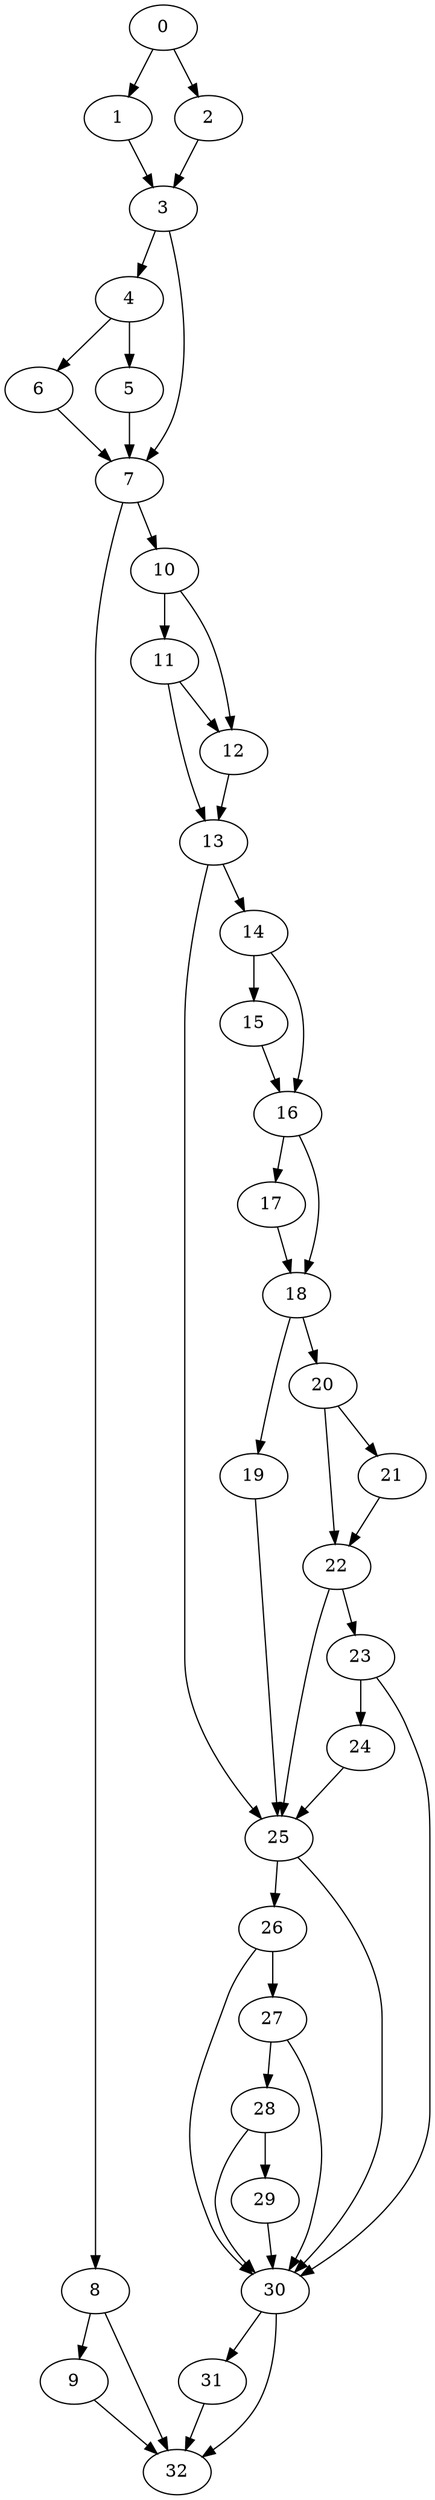 digraph {
	0
	1
	2
	3
	4
	5
	6
	7
	8
	9
	10
	11
	12
	13
	14
	15
	16
	17
	18
	19
	20
	21
	22
	23
	24
	25
	26
	27
	28
	29
	30
	31
	32
	0 -> 2
	11 -> 13
	12 -> 13
	16 -> 17
	20 -> 22
	21 -> 22
	26 -> 27
	4 -> 5
	4 -> 6
	14 -> 15
	25 -> 26
	3 -> 4
	7 -> 10
	13 -> 14
	14 -> 16
	15 -> 16
	16 -> 18
	17 -> 18
	18 -> 20
	13 -> 25
	19 -> 25
	22 -> 25
	24 -> 25
	27 -> 28
	28 -> 29
	29 -> 30
	23 -> 30
	25 -> 30
	26 -> 30
	27 -> 30
	28 -> 30
	7 -> 8
	8 -> 9
	11 -> 12
	10 -> 12
	22 -> 23
	23 -> 24
	30 -> 31
	0 -> 1
	1 -> 3
	2 -> 3
	3 -> 7
	5 -> 7
	6 -> 7
	10 -> 11
	8 -> 32
	9 -> 32
	30 -> 32
	31 -> 32
	18 -> 19
	20 -> 21
}

